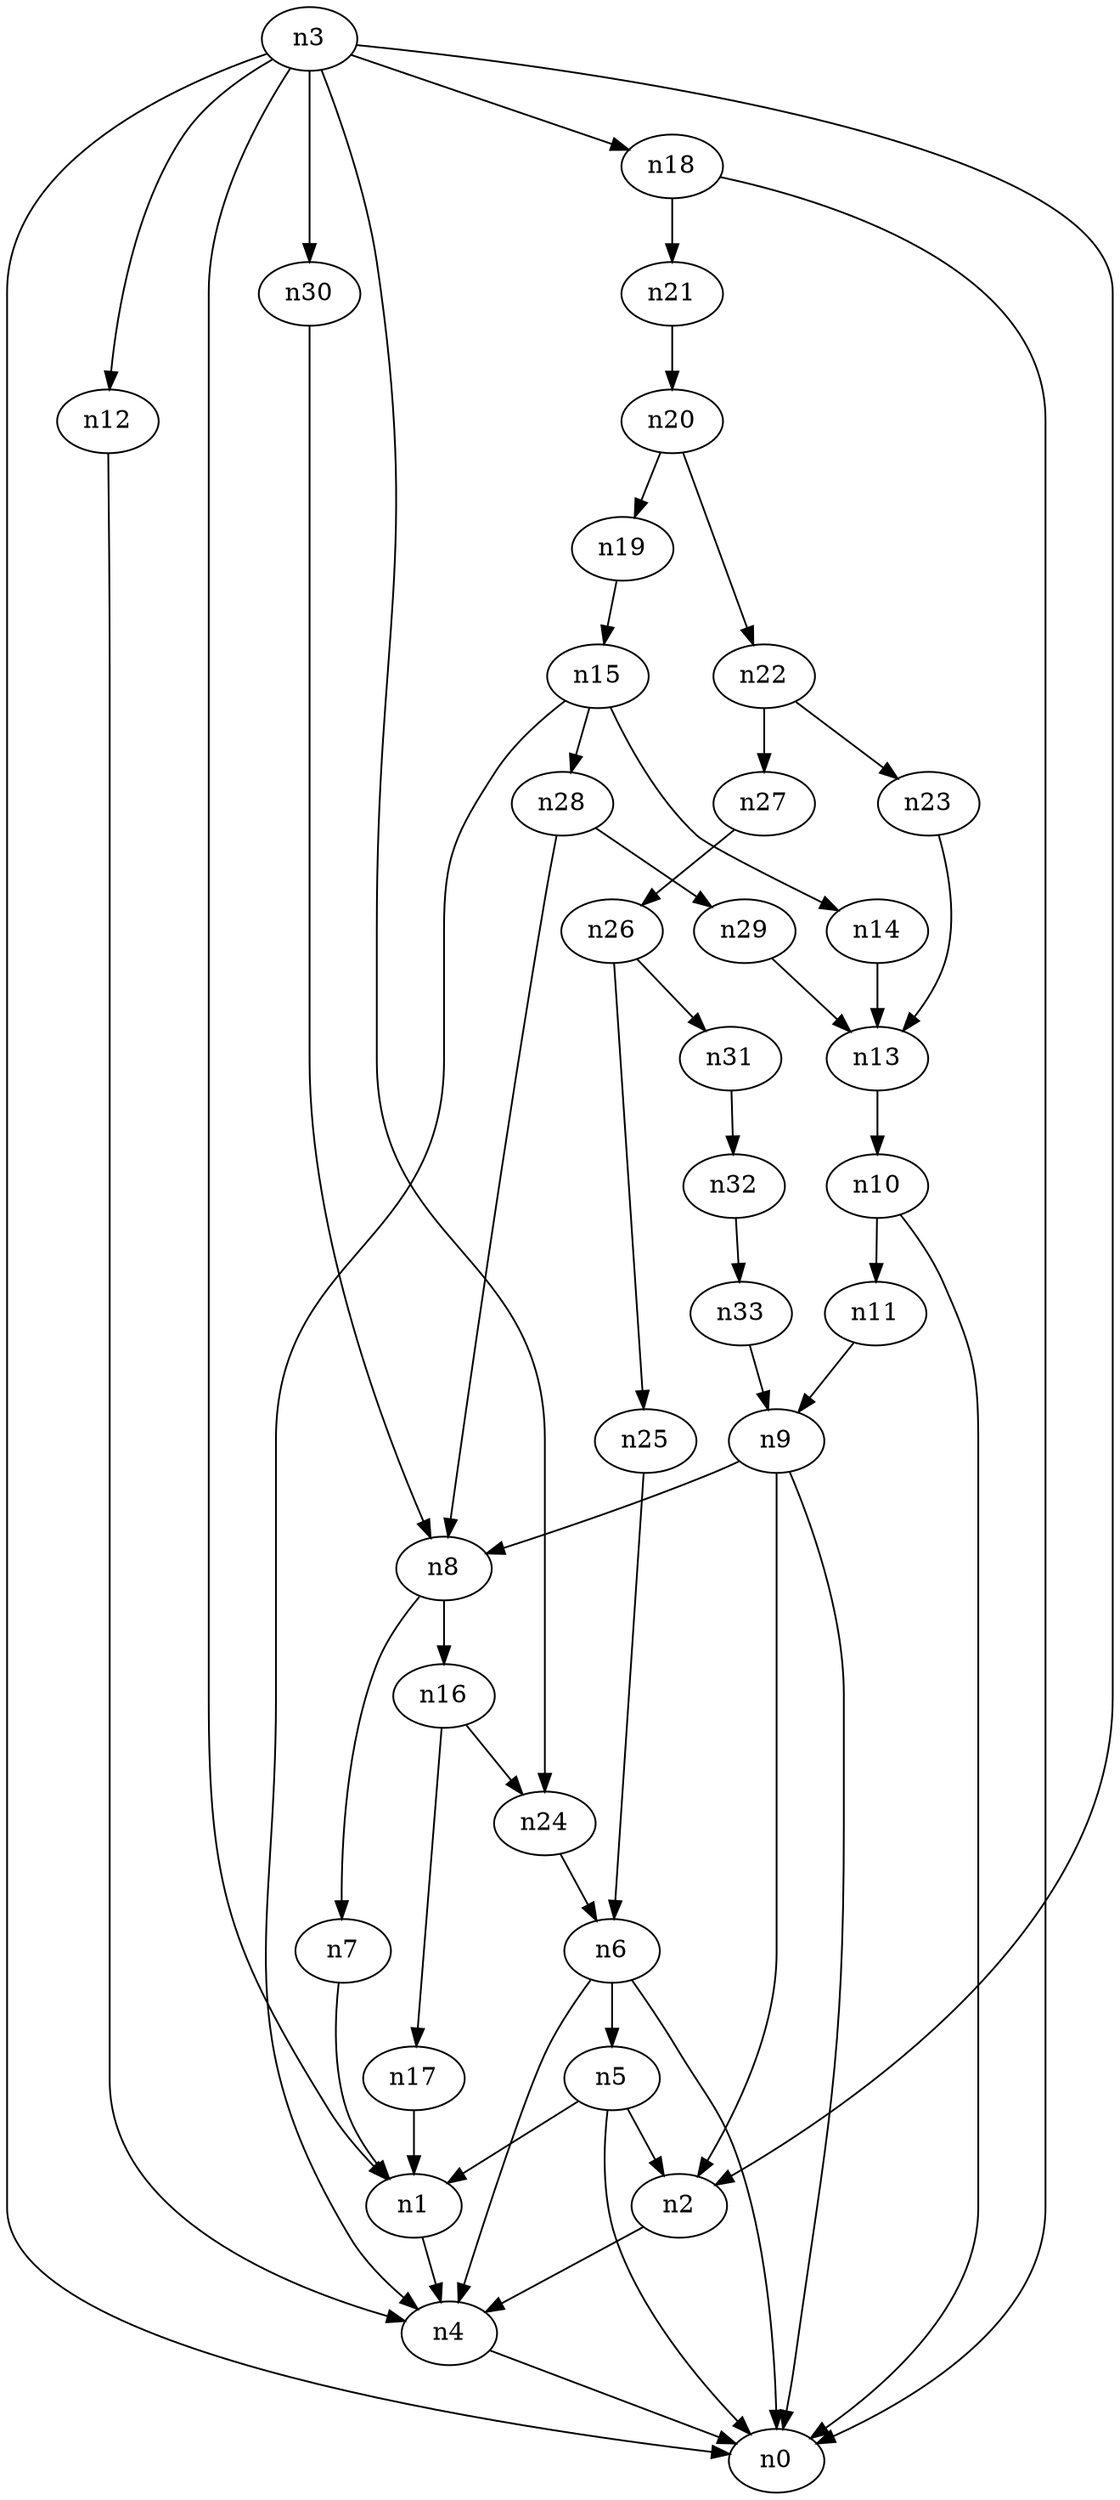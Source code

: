 digraph G {
	n1 -> n4	 [_graphml_id=e4];
	n2 -> n4	 [_graphml_id=e7];
	n3 -> n0	 [_graphml_id=e0];
	n3 -> n1	 [_graphml_id=e3];
	n3 -> n2	 [_graphml_id=e6];
	n3 -> n12	 [_graphml_id=e19];
	n3 -> n18	 [_graphml_id=e28];
	n3 -> n24	 [_graphml_id=e38];
	n3 -> n30	 [_graphml_id=e48];
	n4 -> n0	 [_graphml_id=e1];
	n5 -> n0	 [_graphml_id=e2];
	n5 -> n1	 [_graphml_id=e5];
	n5 -> n2	 [_graphml_id=e8];
	n6 -> n0	 [_graphml_id=e11];
	n6 -> n4	 [_graphml_id=e10];
	n6 -> n5	 [_graphml_id=e9];
	n7 -> n1	 [_graphml_id=e12];
	n8 -> n7	 [_graphml_id=e13];
	n8 -> n16	 [_graphml_id=e25];
	n9 -> n0	 [_graphml_id=e30];
	n9 -> n2	 [_graphml_id=e15];
	n9 -> n8	 [_graphml_id=e14];
	n10 -> n0	 [_graphml_id=e16];
	n10 -> n11	 [_graphml_id=e17];
	n11 -> n9	 [_graphml_id=e18];
	n12 -> n4	 [_graphml_id=e20];
	n13 -> n10	 [_graphml_id=e21];
	n14 -> n13	 [_graphml_id=e22];
	n15 -> n4	 [_graphml_id=e24];
	n15 -> n14	 [_graphml_id=e23];
	n15 -> n28	 [_graphml_id=e50];
	n16 -> n17	 [_graphml_id=e26];
	n16 -> n24	 [_graphml_id=e39];
	n17 -> n1	 [_graphml_id=e27];
	n18 -> n0	 [_graphml_id=e29];
	n18 -> n21	 [_graphml_id=e34];
	n19 -> n15	 [_graphml_id=e31];
	n20 -> n19	 [_graphml_id=e32];
	n20 -> n22	 [_graphml_id=e35];
	n21 -> n20	 [_graphml_id=e33];
	n22 -> n23	 [_graphml_id=e36];
	n22 -> n27	 [_graphml_id=e44];
	n23 -> n13	 [_graphml_id=e37];
	n24 -> n6	 [_graphml_id=e40];
	n25 -> n6	 [_graphml_id=e41];
	n26 -> n25	 [_graphml_id=e42];
	n26 -> n31	 [_graphml_id=e51];
	n27 -> n26	 [_graphml_id=e43];
	n28 -> n8	 [_graphml_id=e45];
	n28 -> n29	 [_graphml_id=e46];
	n29 -> n13	 [_graphml_id=e47];
	n30 -> n8	 [_graphml_id=e49];
	n31 -> n32	 [_graphml_id=e52];
	n32 -> n33	 [_graphml_id=e53];
	n33 -> n9	 [_graphml_id=e54];
}
